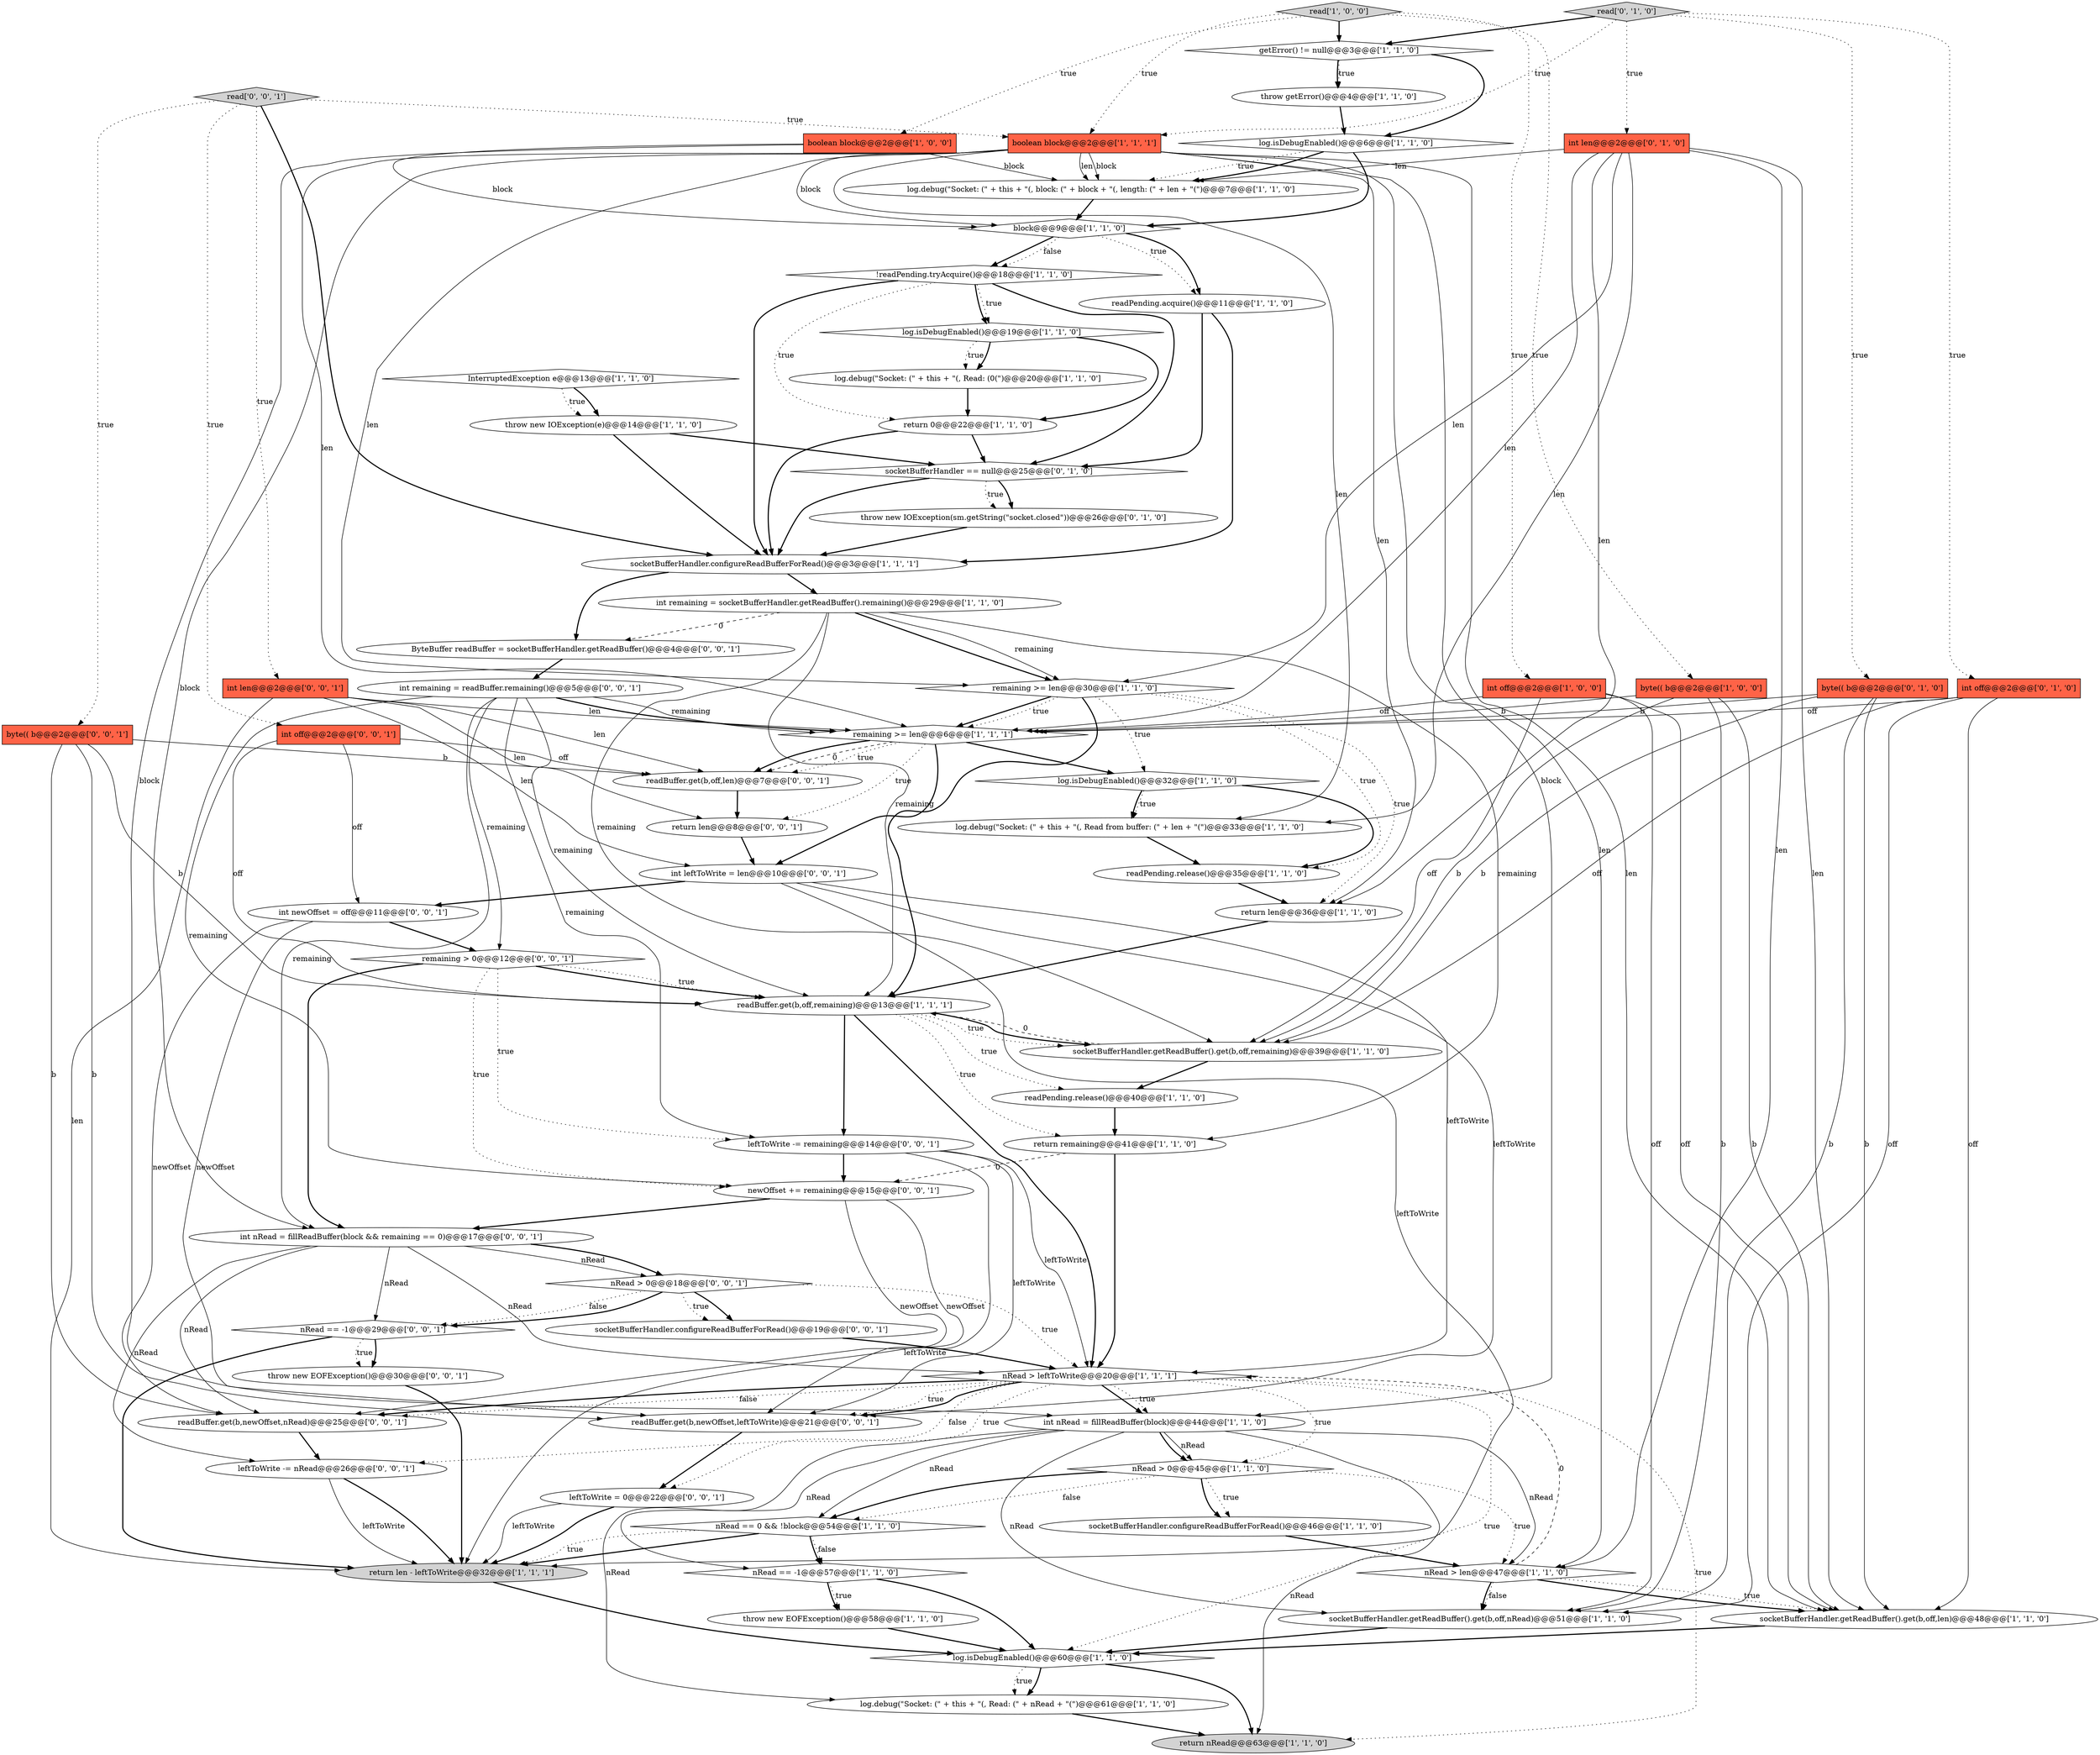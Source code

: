 digraph {
62 [style = filled, label = "int leftToWrite = len@@@10@@@['0', '0', '1']", fillcolor = white, shape = ellipse image = "AAA0AAABBB3BBB"];
19 [style = filled, label = "remaining >= len@@@30@@@['1', '1', '0']", fillcolor = white, shape = diamond image = "AAA0AAABBB1BBB"];
48 [style = filled, label = "socketBufferHandler == null@@@25@@@['0', '1', '0']", fillcolor = white, shape = diamond image = "AAA1AAABBB2BBB"];
9 [style = filled, label = "throw new EOFException()@@@58@@@['1', '1', '0']", fillcolor = white, shape = ellipse image = "AAA0AAABBB1BBB"];
45 [style = filled, label = "read['0', '1', '0']", fillcolor = lightgray, shape = diamond image = "AAA0AAABBB2BBB"];
59 [style = filled, label = "socketBufferHandler.configureReadBufferForRead()@@@19@@@['0', '0', '1']", fillcolor = white, shape = ellipse image = "AAA0AAABBB3BBB"];
60 [style = filled, label = "int remaining = readBuffer.remaining()@@@5@@@['0', '0', '1']", fillcolor = white, shape = ellipse image = "AAA0AAABBB3BBB"];
52 [style = filled, label = "int off@@@2@@@['0', '0', '1']", fillcolor = tomato, shape = box image = "AAA0AAABBB3BBB"];
63 [style = filled, label = "throw new EOFException()@@@30@@@['0', '0', '1']", fillcolor = white, shape = ellipse image = "AAA0AAABBB3BBB"];
54 [style = filled, label = "read['0', '0', '1']", fillcolor = lightgray, shape = diamond image = "AAA0AAABBB3BBB"];
2 [style = filled, label = "log.debug(\"Socket: (\" + this + \"(, Read from buffer: (\" + len + \"(\")@@@33@@@['1', '1', '0']", fillcolor = white, shape = ellipse image = "AAA0AAABBB1BBB"];
32 [style = filled, label = "throw new IOException(e)@@@14@@@['1', '1', '0']", fillcolor = white, shape = ellipse image = "AAA0AAABBB1BBB"];
39 [style = filled, label = "return 0@@@22@@@['1', '1', '0']", fillcolor = white, shape = ellipse image = "AAA0AAABBB1BBB"];
35 [style = filled, label = "nRead > leftToWrite@@@20@@@['1', '1', '1']", fillcolor = white, shape = diamond image = "AAA0AAABBB1BBB"];
56 [style = filled, label = "int nRead = fillReadBuffer(block && remaining == 0)@@@17@@@['0', '0', '1']", fillcolor = white, shape = ellipse image = "AAA0AAABBB3BBB"];
33 [style = filled, label = "remaining >= len@@@6@@@['1', '1', '1']", fillcolor = white, shape = diamond image = "AAA0AAABBB1BBB"];
37 [style = filled, label = "readPending.release()@@@35@@@['1', '1', '0']", fillcolor = white, shape = ellipse image = "AAA0AAABBB1BBB"];
64 [style = filled, label = "leftToWrite -= remaining@@@14@@@['0', '0', '1']", fillcolor = white, shape = ellipse image = "AAA0AAABBB3BBB"];
6 [style = filled, label = "socketBufferHandler.configureReadBufferForRead()@@@3@@@['1', '1', '1']", fillcolor = white, shape = ellipse image = "AAA0AAABBB1BBB"];
10 [style = filled, label = "nRead > 0@@@45@@@['1', '1', '0']", fillcolor = white, shape = diamond image = "AAA0AAABBB1BBB"];
26 [style = filled, label = "return nRead@@@63@@@['1', '1', '0']", fillcolor = lightgray, shape = ellipse image = "AAA0AAABBB1BBB"];
21 [style = filled, label = "return len - leftToWrite@@@32@@@['1', '1', '1']", fillcolor = lightgray, shape = ellipse image = "AAA0AAABBB1BBB"];
69 [style = filled, label = "newOffset += remaining@@@15@@@['0', '0', '1']", fillcolor = white, shape = ellipse image = "AAA0AAABBB3BBB"];
11 [style = filled, label = "nRead == -1@@@57@@@['1', '1', '0']", fillcolor = white, shape = diamond image = "AAA0AAABBB1BBB"];
23 [style = filled, label = "!readPending.tryAcquire()@@@18@@@['1', '1', '0']", fillcolor = white, shape = diamond image = "AAA0AAABBB1BBB"];
25 [style = filled, label = "InterruptedException e@@@13@@@['1', '1', '0']", fillcolor = white, shape = diamond image = "AAA0AAABBB1BBB"];
5 [style = filled, label = "int nRead = fillReadBuffer(block)@@@44@@@['1', '1', '0']", fillcolor = white, shape = ellipse image = "AAA0AAABBB1BBB"];
34 [style = filled, label = "nRead > len@@@47@@@['1', '1', '0']", fillcolor = white, shape = diamond image = "AAA0AAABBB1BBB"];
50 [style = filled, label = "return len@@@8@@@['0', '0', '1']", fillcolor = white, shape = ellipse image = "AAA0AAABBB3BBB"];
55 [style = filled, label = "readBuffer.get(b,newOffset,leftToWrite)@@@21@@@['0', '0', '1']", fillcolor = white, shape = ellipse image = "AAA0AAABBB3BBB"];
30 [style = filled, label = "return len@@@36@@@['1', '1', '0']", fillcolor = white, shape = ellipse image = "AAA0AAABBB1BBB"];
70 [style = filled, label = "nRead == -1@@@29@@@['0', '0', '1']", fillcolor = white, shape = diamond image = "AAA0AAABBB3BBB"];
51 [style = filled, label = "int newOffset = off@@@11@@@['0', '0', '1']", fillcolor = white, shape = ellipse image = "AAA0AAABBB3BBB"];
46 [style = filled, label = "byte(( b@@@2@@@['0', '1', '0']", fillcolor = tomato, shape = box image = "AAA0AAABBB2BBB"];
15 [style = filled, label = "readPending.release()@@@40@@@['1', '1', '0']", fillcolor = white, shape = ellipse image = "AAA0AAABBB1BBB"];
36 [style = filled, label = "boolean block@@@2@@@['1', '1', '1']", fillcolor = tomato, shape = box image = "AAA0AAABBB1BBB"];
40 [style = filled, label = "readBuffer.get(b,off,remaining)@@@13@@@['1', '1', '1']", fillcolor = white, shape = ellipse image = "AAA0AAABBB1BBB"];
53 [style = filled, label = "remaining > 0@@@12@@@['0', '0', '1']", fillcolor = white, shape = diamond image = "AAA0AAABBB3BBB"];
8 [style = filled, label = "log.isDebugEnabled()@@@32@@@['1', '1', '0']", fillcolor = white, shape = diamond image = "AAA0AAABBB1BBB"];
38 [style = filled, label = "log.debug(\"Socket: (\" + this + \"(, Read: (0(\")@@@20@@@['1', '1', '0']", fillcolor = white, shape = ellipse image = "AAA0AAABBB1BBB"];
18 [style = filled, label = "log.isDebugEnabled()@@@60@@@['1', '1', '0']", fillcolor = white, shape = diamond image = "AAA0AAABBB1BBB"];
58 [style = filled, label = "ByteBuffer readBuffer = socketBufferHandler.getReadBuffer()@@@4@@@['0', '0', '1']", fillcolor = white, shape = ellipse image = "AAA0AAABBB3BBB"];
66 [style = filled, label = "readBuffer.get(b,off,len)@@@7@@@['0', '0', '1']", fillcolor = white, shape = ellipse image = "AAA0AAABBB3BBB"];
13 [style = filled, label = "int off@@@2@@@['1', '0', '0']", fillcolor = tomato, shape = box image = "AAA0AAABBB1BBB"];
12 [style = filled, label = "block@@@9@@@['1', '1', '0']", fillcolor = white, shape = diamond image = "AAA0AAABBB1BBB"];
61 [style = filled, label = "readBuffer.get(b,newOffset,nRead)@@@25@@@['0', '0', '1']", fillcolor = white, shape = ellipse image = "AAA0AAABBB3BBB"];
65 [style = filled, label = "byte(( b@@@2@@@['0', '0', '1']", fillcolor = tomato, shape = box image = "AAA0AAABBB3BBB"];
49 [style = filled, label = "int len@@@2@@@['0', '0', '1']", fillcolor = tomato, shape = box image = "AAA0AAABBB3BBB"];
0 [style = filled, label = "return remaining@@@41@@@['1', '1', '0']", fillcolor = white, shape = ellipse image = "AAA0AAABBB1BBB"];
44 [style = filled, label = "throw new IOException(sm.getString(\"socket.closed\"))@@@26@@@['0', '1', '0']", fillcolor = white, shape = ellipse image = "AAA1AAABBB2BBB"];
57 [style = filled, label = "nRead > 0@@@18@@@['0', '0', '1']", fillcolor = white, shape = diamond image = "AAA0AAABBB3BBB"];
1 [style = filled, label = "socketBufferHandler.configureReadBufferForRead()@@@46@@@['1', '1', '0']", fillcolor = white, shape = ellipse image = "AAA0AAABBB1BBB"];
28 [style = filled, label = "boolean block@@@2@@@['1', '0', '0']", fillcolor = tomato, shape = box image = "AAA0AAABBB1BBB"];
43 [style = filled, label = "int off@@@2@@@['0', '1', '0']", fillcolor = tomato, shape = box image = "AAA0AAABBB2BBB"];
41 [style = filled, label = "socketBufferHandler.getReadBuffer().get(b,off,nRead)@@@51@@@['1', '1', '0']", fillcolor = white, shape = ellipse image = "AAA0AAABBB1BBB"];
29 [style = filled, label = "getError() != null@@@3@@@['1', '1', '0']", fillcolor = white, shape = diamond image = "AAA0AAABBB1BBB"];
22 [style = filled, label = "log.debug(\"Socket: (\" + this + \"(, block: (\" + block + \"(, length: (\" + len + \"(\")@@@7@@@['1', '1', '0']", fillcolor = white, shape = ellipse image = "AAA0AAABBB1BBB"];
24 [style = filled, label = "log.isDebugEnabled()@@@6@@@['1', '1', '0']", fillcolor = white, shape = diamond image = "AAA0AAABBB1BBB"];
14 [style = filled, label = "int remaining = socketBufferHandler.getReadBuffer().remaining()@@@29@@@['1', '1', '0']", fillcolor = white, shape = ellipse image = "AAA0AAABBB1BBB"];
20 [style = filled, label = "socketBufferHandler.getReadBuffer().get(b,off,remaining)@@@39@@@['1', '1', '0']", fillcolor = white, shape = ellipse image = "AAA0AAABBB1BBB"];
17 [style = filled, label = "byte(( b@@@2@@@['1', '0', '0']", fillcolor = tomato, shape = box image = "AAA0AAABBB1BBB"];
7 [style = filled, label = "socketBufferHandler.getReadBuffer().get(b,off,len)@@@48@@@['1', '1', '0']", fillcolor = white, shape = ellipse image = "AAA0AAABBB1BBB"];
27 [style = filled, label = "log.debug(\"Socket: (\" + this + \"(, Read: (\" + nRead + \"(\")@@@61@@@['1', '1', '0']", fillcolor = white, shape = ellipse image = "AAA0AAABBB1BBB"];
47 [style = filled, label = "int len@@@2@@@['0', '1', '0']", fillcolor = tomato, shape = box image = "AAA0AAABBB2BBB"];
16 [style = filled, label = "nRead == 0 && !block@@@54@@@['1', '1', '0']", fillcolor = white, shape = diamond image = "AAA0AAABBB1BBB"];
3 [style = filled, label = "throw getError()@@@4@@@['1', '1', '0']", fillcolor = white, shape = ellipse image = "AAA0AAABBB1BBB"];
42 [style = filled, label = "read['1', '0', '0']", fillcolor = lightgray, shape = diamond image = "AAA0AAABBB1BBB"];
4 [style = filled, label = "readPending.acquire()@@@11@@@['1', '1', '0']", fillcolor = white, shape = ellipse image = "AAA0AAABBB1BBB"];
68 [style = filled, label = "leftToWrite -= nRead@@@26@@@['0', '0', '1']", fillcolor = white, shape = ellipse image = "AAA0AAABBB3BBB"];
67 [style = filled, label = "leftToWrite = 0@@@22@@@['0', '0', '1']", fillcolor = white, shape = ellipse image = "AAA0AAABBB3BBB"];
31 [style = filled, label = "log.isDebugEnabled()@@@19@@@['1', '1', '0']", fillcolor = white, shape = diamond image = "AAA0AAABBB1BBB"];
47->22 [style = solid, label="len"];
17->33 [style = solid, label="b"];
3->24 [style = bold, label=""];
4->6 [style = bold, label=""];
33->66 [style = dashed, label="0"];
5->34 [style = solid, label="nRead"];
67->21 [style = bold, label=""];
20->40 [style = dashed, label="0"];
0->69 [style = dashed, label="0"];
68->21 [style = solid, label="leftToWrite"];
33->62 [style = bold, label=""];
5->41 [style = solid, label="nRead"];
70->21 [style = bold, label=""];
28->12 [style = solid, label="block"];
69->56 [style = bold, label=""];
33->66 [style = dotted, label="true"];
49->33 [style = solid, label="len"];
14->19 [style = bold, label=""];
12->23 [style = bold, label=""];
19->40 [style = bold, label=""];
19->33 [style = bold, label=""];
34->41 [style = dotted, label="false"];
55->67 [style = bold, label=""];
43->33 [style = solid, label="off"];
24->22 [style = dotted, label="true"];
15->0 [style = bold, label=""];
37->30 [style = bold, label=""];
54->65 [style = dotted, label="true"];
21->18 [style = bold, label=""];
19->37 [style = dotted, label="true"];
61->68 [style = bold, label=""];
56->57 [style = solid, label="nRead"];
35->18 [style = dotted, label="true"];
40->20 [style = dotted, label="true"];
46->41 [style = solid, label="b"];
49->66 [style = solid, label="len"];
43->7 [style = solid, label="off"];
34->7 [style = dotted, label="true"];
36->7 [style = solid, label="len"];
64->35 [style = solid, label="leftToWrite"];
53->64 [style = dotted, label="true"];
31->39 [style = bold, label=""];
45->47 [style = dotted, label="true"];
35->55 [style = dotted, label="true"];
40->35 [style = bold, label=""];
52->51 [style = solid, label="off"];
44->6 [style = bold, label=""];
38->39 [style = bold, label=""];
67->21 [style = solid, label="leftToWrite"];
47->2 [style = solid, label="len"];
60->69 [style = solid, label="remaining"];
42->13 [style = dotted, label="true"];
5->26 [style = solid, label="nRead"];
63->21 [style = bold, label=""];
35->61 [style = dotted, label="false"];
62->55 [style = solid, label="leftToWrite"];
56->70 [style = solid, label="nRead"];
65->55 [style = solid, label="b"];
10->16 [style = dotted, label="false"];
49->62 [style = solid, label="len"];
28->22 [style = solid, label="block"];
57->35 [style = dotted, label="true"];
53->40 [style = bold, label=""];
20->15 [style = bold, label=""];
14->19 [style = solid, label="remaining"];
8->37 [style = bold, label=""];
70->63 [style = bold, label=""];
47->19 [style = solid, label="len"];
11->18 [style = bold, label=""];
48->44 [style = bold, label=""];
25->32 [style = dotted, label="true"];
14->0 [style = solid, label="remaining"];
57->59 [style = bold, label=""];
36->19 [style = solid, label="len"];
62->35 [style = solid, label="leftToWrite"];
36->33 [style = solid, label="len"];
13->33 [style = solid, label="off"];
57->59 [style = dotted, label="true"];
35->5 [style = bold, label=""];
45->29 [style = bold, label=""];
56->61 [style = solid, label="nRead"];
8->2 [style = bold, label=""];
6->14 [style = bold, label=""];
60->53 [style = solid, label="remaining"];
12->4 [style = dotted, label="true"];
35->67 [style = dotted, label="true"];
35->5 [style = dotted, label="true"];
54->52 [style = dotted, label="true"];
17->7 [style = solid, label="b"];
35->61 [style = bold, label=""];
45->43 [style = dotted, label="true"];
27->26 [style = bold, label=""];
13->41 [style = solid, label="off"];
31->38 [style = dotted, label="true"];
54->36 [style = dotted, label="true"];
23->39 [style = dotted, label="true"];
40->64 [style = bold, label=""];
33->50 [style = dotted, label="true"];
52->40 [style = solid, label="off"];
62->21 [style = solid, label="leftToWrite"];
16->11 [style = dotted, label="false"];
18->27 [style = bold, label=""];
42->17 [style = dotted, label="true"];
1->34 [style = bold, label=""];
60->64 [style = solid, label="remaining"];
64->21 [style = solid, label="leftToWrite"];
42->29 [style = bold, label=""];
10->16 [style = bold, label=""];
69->55 [style = solid, label="newOffset"];
36->22 [style = solid, label="len"];
33->8 [style = bold, label=""];
40->0 [style = dotted, label="true"];
58->60 [style = bold, label=""];
62->51 [style = bold, label=""];
13->20 [style = solid, label="off"];
45->36 [style = dotted, label="true"];
10->1 [style = dotted, label="true"];
29->3 [style = bold, label=""];
53->69 [style = dotted, label="true"];
39->6 [style = bold, label=""];
28->5 [style = solid, label="block"];
47->7 [style = solid, label="len"];
36->56 [style = solid, label="block"];
34->7 [style = bold, label=""];
7->18 [style = bold, label=""];
12->4 [style = bold, label=""];
10->34 [style = dotted, label="true"];
17->41 [style = solid, label="b"];
39->48 [style = bold, label=""];
50->62 [style = bold, label=""];
40->15 [style = dotted, label="true"];
64->69 [style = bold, label=""];
57->70 [style = bold, label=""];
17->20 [style = solid, label="b"];
8->2 [style = dotted, label="true"];
33->66 [style = bold, label=""];
48->44 [style = dotted, label="true"];
19->33 [style = dotted, label="true"];
18->26 [style = bold, label=""];
49->50 [style = solid, label="len"];
60->40 [style = solid, label="remaining"];
35->55 [style = bold, label=""];
23->31 [style = bold, label=""];
5->27 [style = solid, label="nRead"];
35->68 [style = dotted, label="false"];
10->1 [style = bold, label=""];
6->58 [style = bold, label=""];
23->6 [style = bold, label=""];
36->12 [style = solid, label="block"];
23->31 [style = dotted, label="true"];
4->48 [style = bold, label=""];
48->6 [style = bold, label=""];
47->34 [style = solid, label="len"];
42->36 [style = dotted, label="true"];
34->41 [style = bold, label=""];
65->66 [style = solid, label="b"];
16->21 [style = dotted, label="true"];
32->6 [style = bold, label=""];
35->10 [style = dotted, label="true"];
51->61 [style = solid, label="newOffset"];
24->12 [style = bold, label=""];
59->35 [style = bold, label=""];
64->55 [style = solid, label="leftToWrite"];
46->7 [style = solid, label="b"];
53->40 [style = dotted, label="true"];
22->12 [style = bold, label=""];
66->50 [style = bold, label=""];
49->21 [style = solid, label="len"];
16->11 [style = bold, label=""];
31->38 [style = bold, label=""];
36->22 [style = solid, label="block"];
9->18 [style = bold, label=""];
11->9 [style = dotted, label="true"];
5->11 [style = solid, label="nRead"];
52->66 [style = solid, label="off"];
25->32 [style = bold, label=""];
41->18 [style = bold, label=""];
0->35 [style = bold, label=""];
14->58 [style = dashed, label="0"];
47->33 [style = solid, label="len"];
5->10 [style = solid, label="nRead"];
53->56 [style = bold, label=""];
47->30 [style = solid, label="len"];
14->40 [style = solid, label="remaining"];
60->33 [style = solid, label="remaining"];
11->9 [style = bold, label=""];
51->53 [style = bold, label=""];
42->28 [style = dotted, label="true"];
5->10 [style = bold, label=""];
43->41 [style = solid, label="off"];
19->8 [style = dotted, label="true"];
51->55 [style = solid, label="newOffset"];
34->35 [style = dashed, label="0"];
24->22 [style = bold, label=""];
60->33 [style = bold, label=""];
36->5 [style = solid, label="block"];
65->61 [style = solid, label="b"];
2->37 [style = bold, label=""];
56->57 [style = bold, label=""];
68->21 [style = bold, label=""];
56->68 [style = solid, label="nRead"];
13->7 [style = solid, label="off"];
46->20 [style = solid, label="b"];
18->27 [style = dotted, label="true"];
16->21 [style = bold, label=""];
54->49 [style = dotted, label="true"];
35->26 [style = dotted, label="true"];
56->35 [style = solid, label="nRead"];
36->34 [style = solid, label="len"];
32->48 [style = bold, label=""];
36->2 [style = solid, label="len"];
23->48 [style = bold, label=""];
30->40 [style = bold, label=""];
36->30 [style = solid, label="len"];
57->70 [style = dotted, label="false"];
70->63 [style = dotted, label="true"];
29->24 [style = bold, label=""];
19->30 [style = dotted, label="true"];
45->46 [style = dotted, label="true"];
40->20 [style = bold, label=""];
65->40 [style = solid, label="b"];
60->56 [style = solid, label="remaining"];
12->23 [style = dotted, label="false"];
54->6 [style = bold, label=""];
29->3 [style = dotted, label="true"];
46->33 [style = solid, label="b"];
5->16 [style = solid, label="nRead"];
69->61 [style = solid, label="newOffset"];
43->20 [style = solid, label="off"];
14->20 [style = solid, label="remaining"];
}
